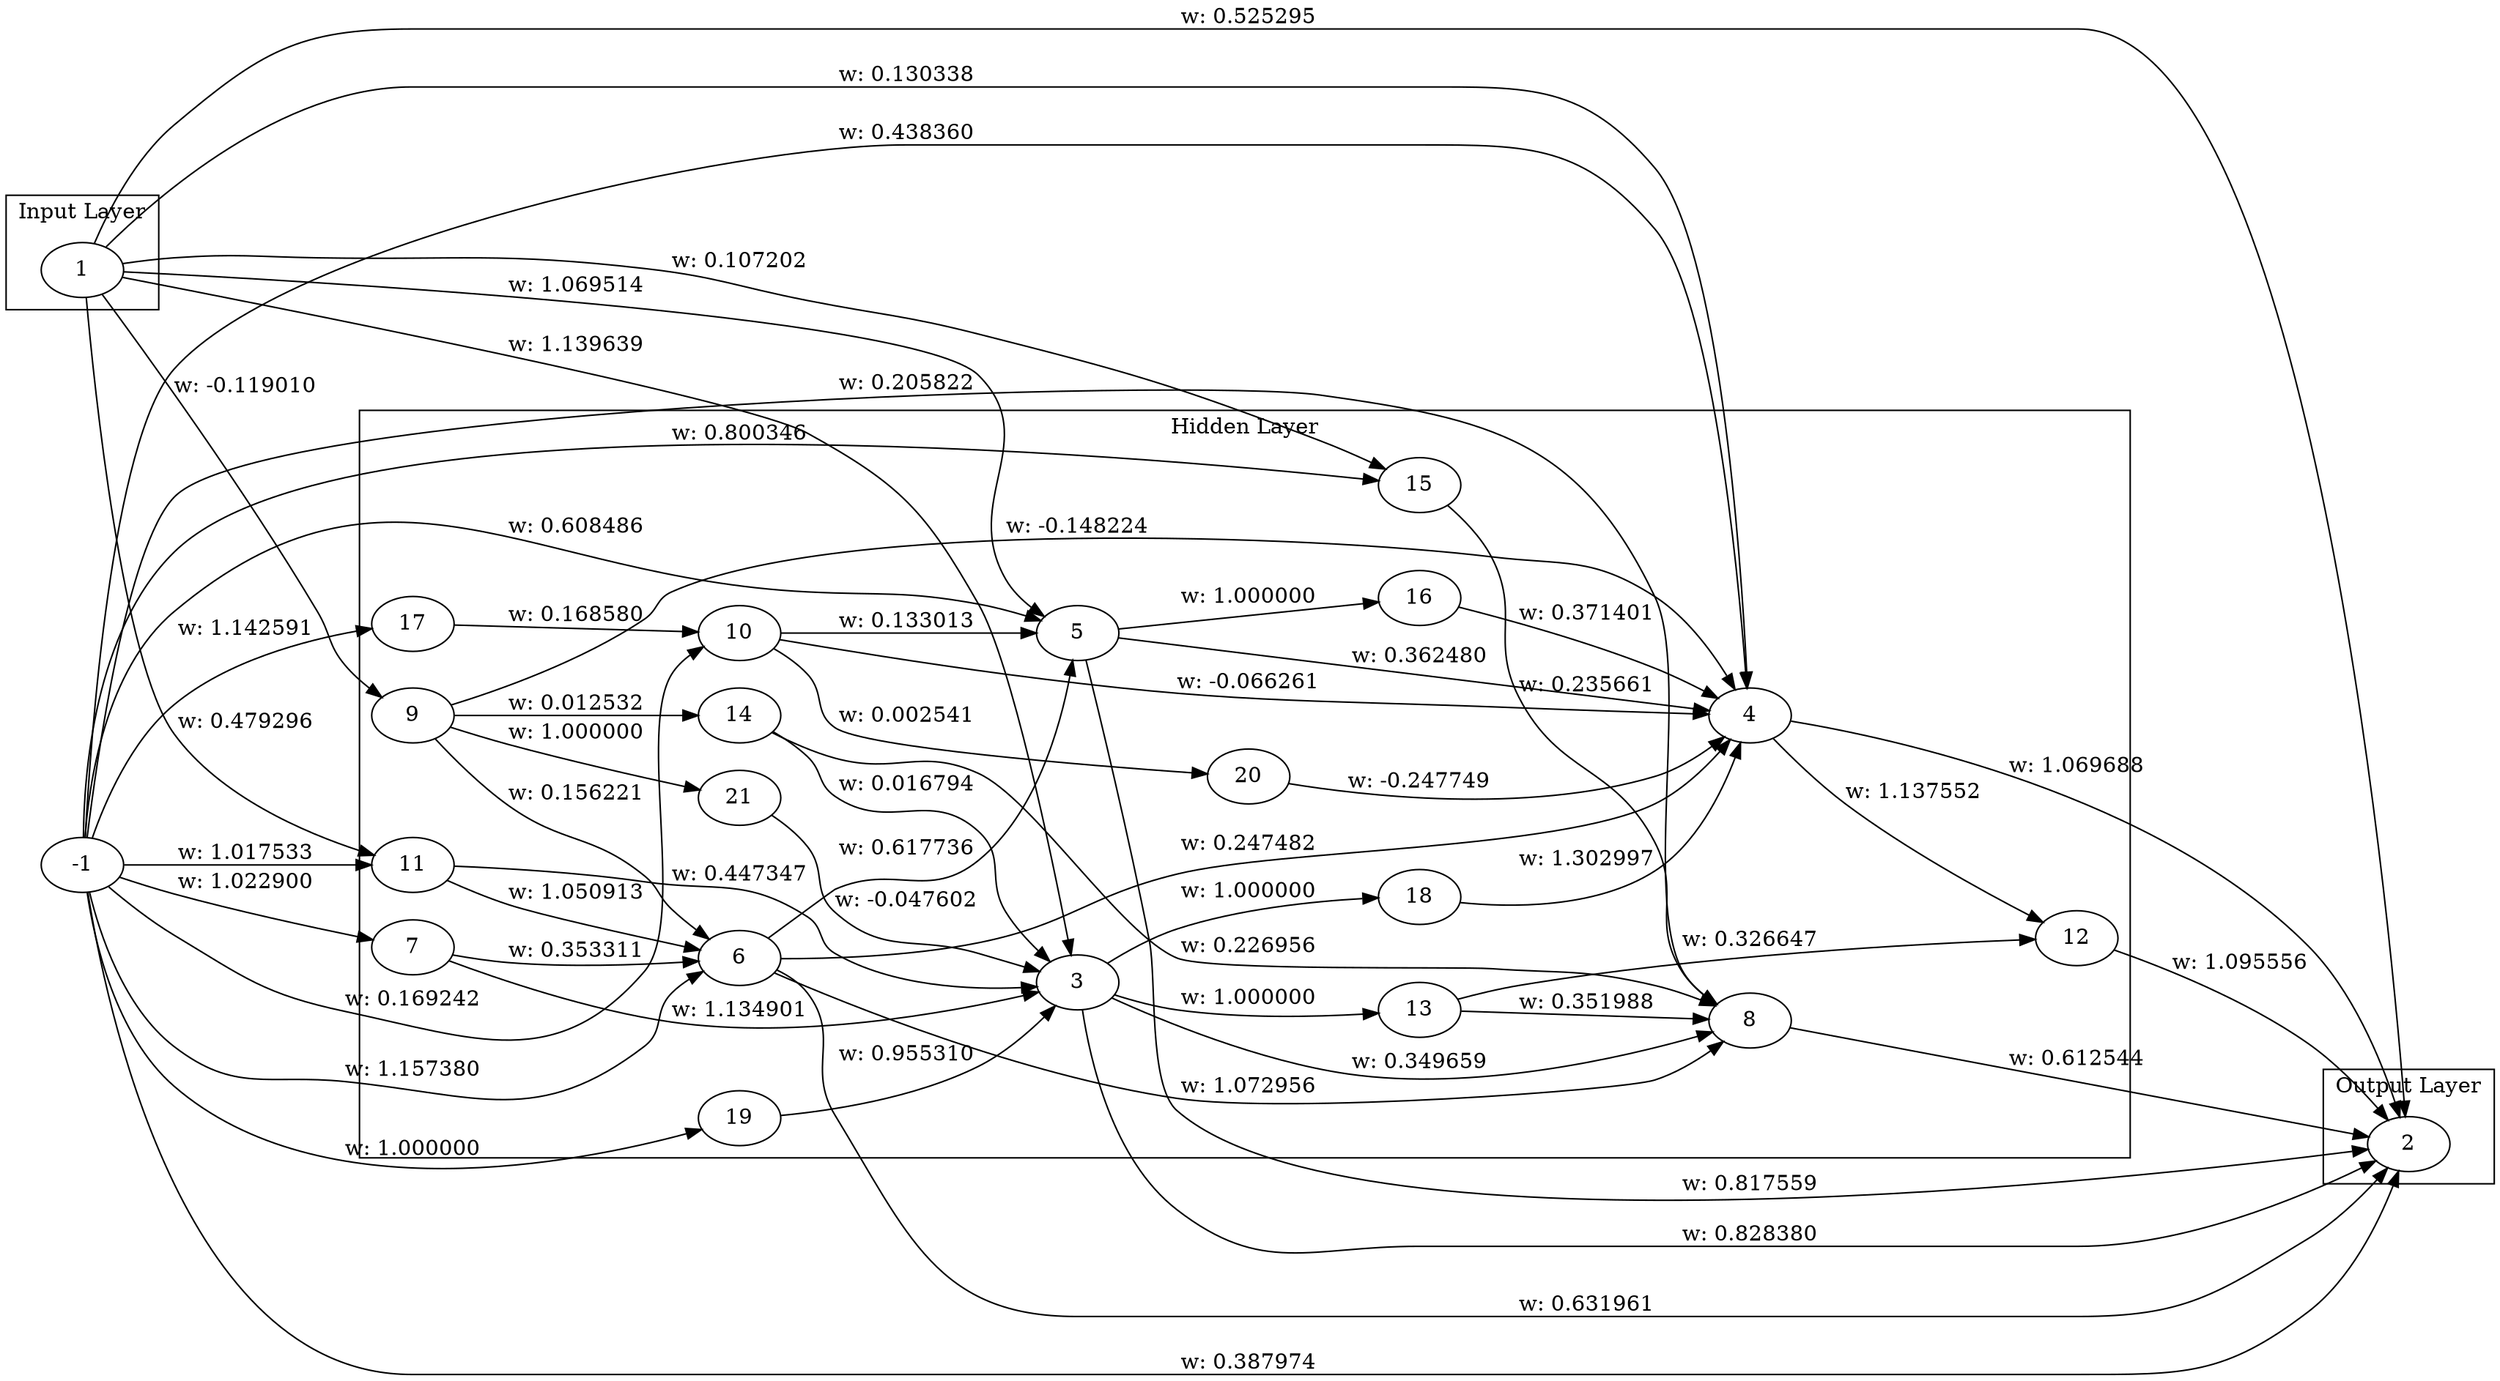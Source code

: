 digraph Genome {
  rankdir=LR;
  subgraph cluster_0 {
    label="Input Layer";
    1;
  }
  subgraph cluster_1 {
    label="Hidden Layer";
    3;
    4;
    5;
    6;
    7;
    8;
    9;
    10;
    11;
    12;
    13;
    14;
    15;
    16;
    17;
    18;
    19;
    20;
    21;
  }
  subgraph cluster_2 {
    label="Output Layer";
    2;
  }
  1 -> 2 [label="w: 0.525295"];
  -1 -> 2 [label="w: 0.387974"];
  1 -> 3 [label="w: 1.139639"];
  3 -> 2 [label="w: 0.828380"];
  4 -> 2 [label="w: 1.069688"];
  1 -> 4 [label="w: 0.130338"];
  1 -> 5 [label="w: 1.069514"];
  5 -> 2 [label="w: 0.817559"];
  -1 -> 4 [label="w: 0.438360"];
  -1 -> 5 [label="w: 0.608486"];
  -1 -> 6 [label="w: 1.157380"];
  6 -> 5 [label="w: 0.617736"];
  6 -> 2 [label="w: 0.631961"];
  6 -> 4 [label="w: 0.247482"];
  -1 -> 7 [label="w: 1.022900"];
  7 -> 3 [label="w: 1.134901"];
  6 -> 8 [label="w: 1.072956"];
  8 -> 2 [label="w: 0.612544"];
  1 -> 9 [label="w: -0.119010"];
  -1 -> 10 [label="w: 0.169242"];
  10 -> 4 [label="w: -0.066261"];
  5 -> 4 [label="w: 0.362480"];
  10 -> 5 [label="w: 0.133013"];
  9 -> 4 [label="w: -0.148224"];
  -1 -> 11 [label="w: 1.017533"];
  11 -> 6 [label="w: 1.050913"];
  7 -> 6 [label="w: 0.353311"];
  -1 -> 8 [label="w: 0.205822"];
  3 -> 8 [label="w: 0.349659"];
  4 -> 12 [label="w: 1.137552"];
  12 -> 2 [label="w: 1.095556"];
  11 -> 3 [label="w: 0.447347"];
  9 -> 6 [label="w: 0.156221"];
  3 -> 13 [label="w: 1.000000"];
  13 -> 8 [label="w: 0.351988"];
  9 -> 14 [label="w: 0.012532"];
  14 -> 3 [label="w: 0.016794"];
  13 -> 12 [label="w: 0.326647"];
  1 -> 11 [label="w: 0.479296"];
  -1 -> 15 [label="w: 0.800346"];
  15 -> 8 [label="w: 0.235661"];
  5 -> 16 [label="w: 1.000000"];
  16 -> 4 [label="w: 0.371401"];
  1 -> 15 [label="w: 0.107202"];
  -1 -> 17 [label="w: 1.142591"];
  17 -> 10 [label="w: 0.168580"];
  14 -> 8 [label="w: 0.226956"];
  3 -> 18 [label="w: 1.000000"];
  18 -> 4 [label="w: 1.302997"];
  -1 -> 19 [label="w: 1.000000"];
  19 -> 3 [label="w: 0.955310"];
  10 -> 20 [label="w: 0.002541"];
  20 -> 4 [label="w: -0.247749"];
  9 -> 21 [label="w: 1.000000"];
  21 -> 3 [label="w: -0.047602"];
}
